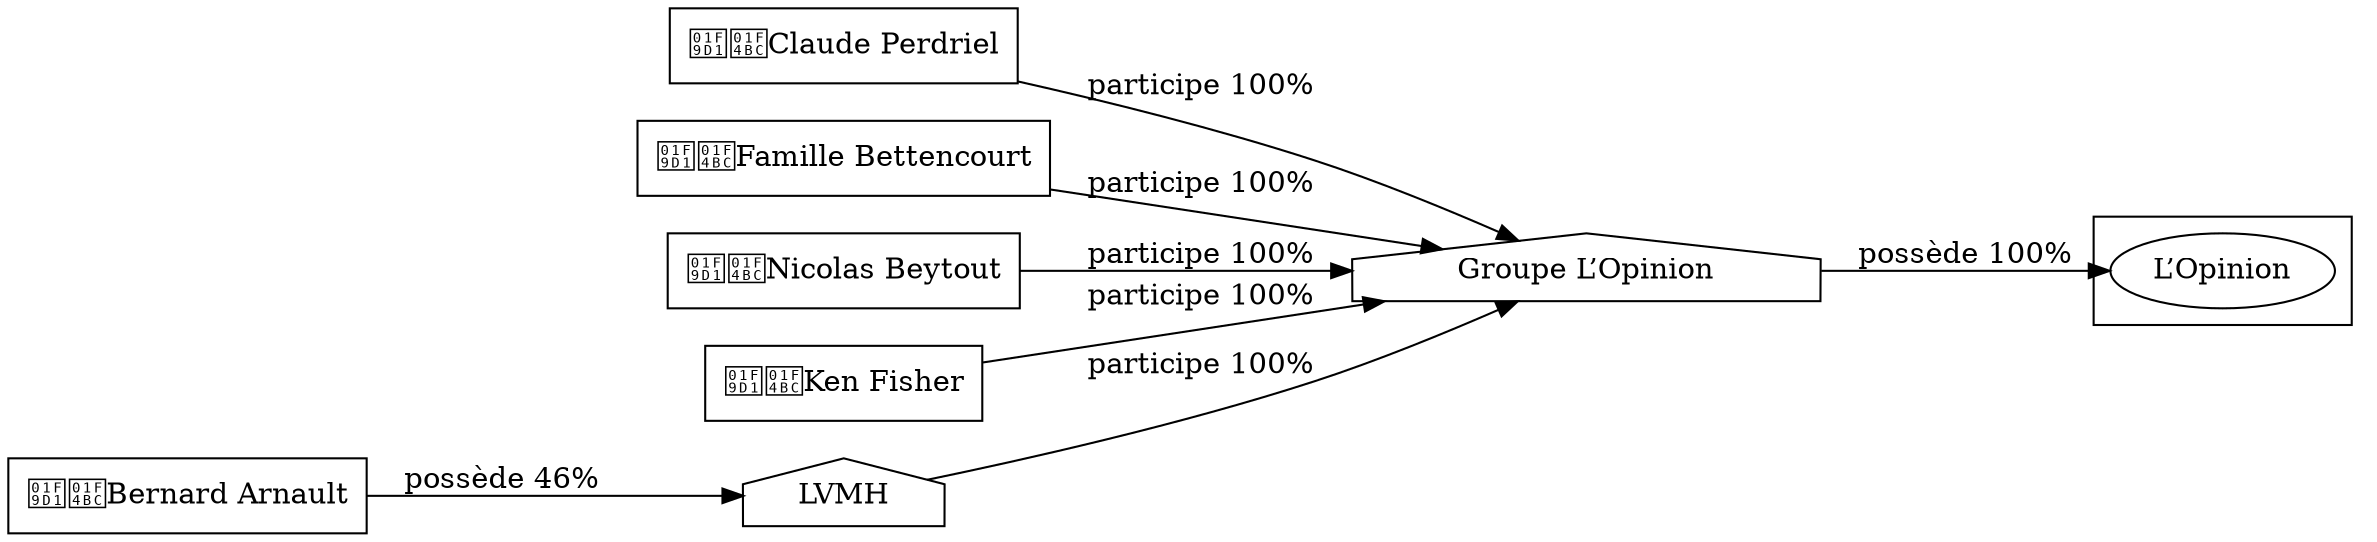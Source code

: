 digraph {
  rankdir=LR;
  subgraph roots {
    
      "claude-perdriel-1"[label="🧑‍💼Claude Perdriel" shape=box]
    
      "bernard-arnault-42"[label="🧑‍💼Bernard Arnault" shape=box]
    
      "famille-bettencourt-54"[label="🧑‍💼Famille Bettencourt" shape=box]
    
      "nicolas-beytout-55"[label="🧑‍💼Nicolas Beytout" shape=box]
    
      "ken-fisher-326"[label="🧑‍💼Ken Fisher" shape=box]
    
  }

  
    "groupe-l-opinion-325"[label="Groupe L’Opinion" shape=house]
  
    "lvmh-43"[label="LVMH" shape=house]
  

  subgraph clusterLeaves {
    
      "l-opinion-8"[label="L’Opinion"]
    
  }

  
    "groupe-l-opinion-325" -> "l-opinion-8" [
      label="possède 100%"
    ]
  
    "claude-perdriel-1" -> "groupe-l-opinion-325" [
      label="participe 100%"
    ]
  
    "lvmh-43" -> "groupe-l-opinion-325" [
      label="participe 100%"
    ]
  
    "bernard-arnault-42" -> "lvmh-43" [
      label="possède 46%"
    ]
  
    "famille-bettencourt-54" -> "groupe-l-opinion-325" [
      label="participe 100%"
    ]
  
    "nicolas-beytout-55" -> "groupe-l-opinion-325" [
      label="participe 100%"
    ]
  
    "ken-fisher-326" -> "groupe-l-opinion-325" [
      label="participe 100%"
    ]
  
}
